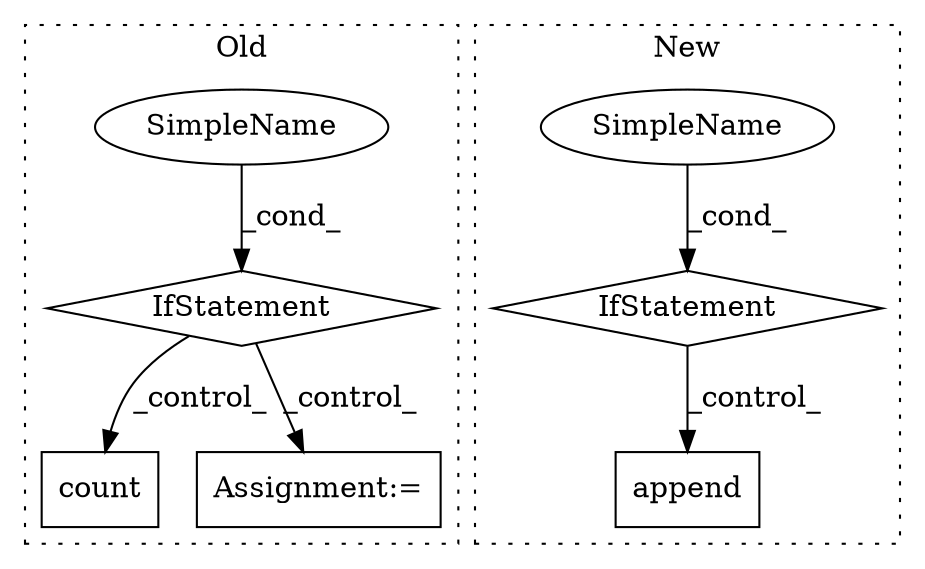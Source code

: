 digraph G {
subgraph cluster0 {
1 [label="count" a="32" s="10728,10735" l="6,1" shape="box"];
3 [label="IfStatement" a="25" s="10642,10659" l="4,2" shape="diamond"];
4 [label="SimpleName" a="42" s="" l="" shape="ellipse"];
7 [label="Assignment:=" a="7" s="10673" l="1" shape="box"];
label = "Old";
style="dotted";
}
subgraph cluster1 {
2 [label="append" a="32" s="10854,10862" l="7,1" shape="box"];
5 [label="IfStatement" a="25" s="10820,10838" l="4,2" shape="diamond"];
6 [label="SimpleName" a="42" s="" l="" shape="ellipse"];
label = "New";
style="dotted";
}
3 -> 7 [label="_control_"];
3 -> 1 [label="_control_"];
4 -> 3 [label="_cond_"];
5 -> 2 [label="_control_"];
6 -> 5 [label="_cond_"];
}